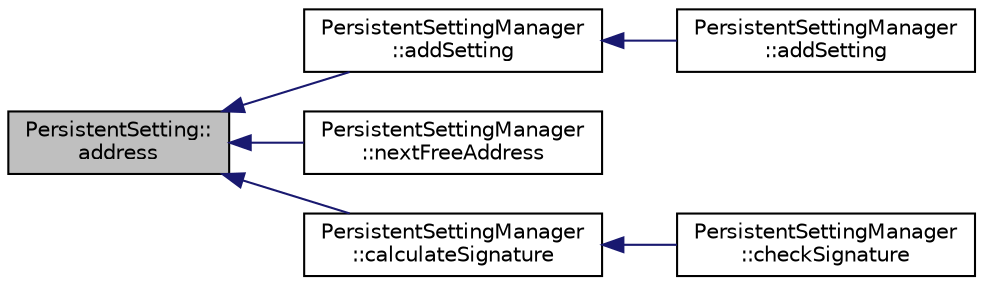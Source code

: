 digraph "PersistentSetting::address"
{
  edge [fontname="Helvetica",fontsize="10",labelfontname="Helvetica",labelfontsize="10"];
  node [fontname="Helvetica",fontsize="10",shape=record];
  rankdir="LR";
  Node9 [label="PersistentSetting::\laddress",height=0.2,width=0.4,color="black", fillcolor="grey75", style="filled", fontcolor="black"];
  Node9 -> Node10 [dir="back",color="midnightblue",fontsize="10",style="solid",fontname="Helvetica"];
  Node10 [label="PersistentSettingManager\l::addSetting",height=0.2,width=0.4,color="black", fillcolor="white", style="filled",URL="$classPersistentSettingManager.html#aa1aeef57755e78fc0504e45523d75a1f"];
  Node10 -> Node11 [dir="back",color="midnightblue",fontsize="10",style="solid",fontname="Helvetica"];
  Node11 [label="PersistentSettingManager\l::addSetting",height=0.2,width=0.4,color="black", fillcolor="white", style="filled",URL="$classPersistentSettingManager.html#a1d918d2f25b8bf4bb326a238e4698b40"];
  Node9 -> Node12 [dir="back",color="midnightblue",fontsize="10",style="solid",fontname="Helvetica"];
  Node12 [label="PersistentSettingManager\l::nextFreeAddress",height=0.2,width=0.4,color="black", fillcolor="white", style="filled",URL="$classPersistentSettingManager.html#abb181c9f8fe83d7386f64c6ccf7e8339"];
  Node9 -> Node13 [dir="back",color="midnightblue",fontsize="10",style="solid",fontname="Helvetica"];
  Node13 [label="PersistentSettingManager\l::calculateSignature",height=0.2,width=0.4,color="black", fillcolor="white", style="filled",URL="$classPersistentSettingManager.html#a5b70f47756fb9a010c49bb672b2ad75e"];
  Node13 -> Node14 [dir="back",color="midnightblue",fontsize="10",style="solid",fontname="Helvetica"];
  Node14 [label="PersistentSettingManager\l::checkSignature",height=0.2,width=0.4,color="black", fillcolor="white", style="filled",URL="$classPersistentSettingManager.html#a205e24b97f47f475ef0d443755a93b35"];
}
